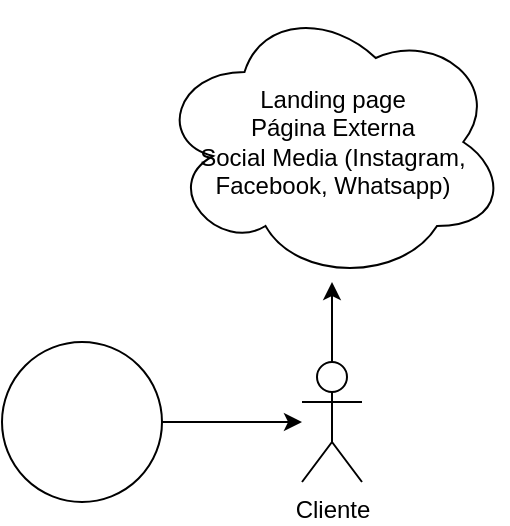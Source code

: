 <mxfile version="22.0.4" type="github">
  <diagram name="Page-1" id="-nxfeL_nO1Qb3R4V-HHU">
    <mxGraphModel dx="500" dy="2615" grid="1" gridSize="10" guides="1" tooltips="1" connect="1" arrows="1" fold="1" page="1" pageScale="1" pageWidth="827" pageHeight="1169" math="0" shadow="0">
      <root>
        <mxCell id="0" />
        <mxCell id="1" parent="0" />
        <mxCell id="YJ8ZMtUsGqNtoUOBKspB-6" style="edgeStyle=orthogonalEdgeStyle;rounded=0;orthogonalLoop=1;jettySize=auto;html=1;" edge="1" parent="1" source="YJ8ZMtUsGqNtoUOBKspB-3" target="YJ8ZMtUsGqNtoUOBKspB-7">
          <mxGeometry relative="1" as="geometry">
            <mxPoint x="325" y="-970" as="targetPoint" />
          </mxGeometry>
        </mxCell>
        <mxCell id="YJ8ZMtUsGqNtoUOBKspB-3" value="Cliente" style="shape=umlActor;verticalLabelPosition=bottom;verticalAlign=top;html=1;outlineConnect=0;" vertex="1" parent="1">
          <mxGeometry x="310" y="-1110" width="30" height="60" as="geometry" />
        </mxCell>
        <mxCell id="YJ8ZMtUsGqNtoUOBKspB-5" style="edgeStyle=orthogonalEdgeStyle;rounded=0;orthogonalLoop=1;jettySize=auto;html=1;" edge="1" parent="1" source="YJ8ZMtUsGqNtoUOBKspB-4" target="YJ8ZMtUsGqNtoUOBKspB-3">
          <mxGeometry relative="1" as="geometry" />
        </mxCell>
        <mxCell id="YJ8ZMtUsGqNtoUOBKspB-4" value="" style="ellipse;whiteSpace=wrap;html=1;aspect=fixed;" vertex="1" parent="1">
          <mxGeometry x="160" y="-1120" width="80" height="80" as="geometry" />
        </mxCell>
        <mxCell id="YJ8ZMtUsGqNtoUOBKspB-7" value="Landing page&lt;br&gt;Página Externa&lt;br&gt;Social Media (Instagram, Facebook, Whatsapp)" style="ellipse;shape=cloud;whiteSpace=wrap;html=1;" vertex="1" parent="1">
          <mxGeometry x="237.5" y="-1290" width="175" height="140" as="geometry" />
        </mxCell>
      </root>
    </mxGraphModel>
  </diagram>
</mxfile>
